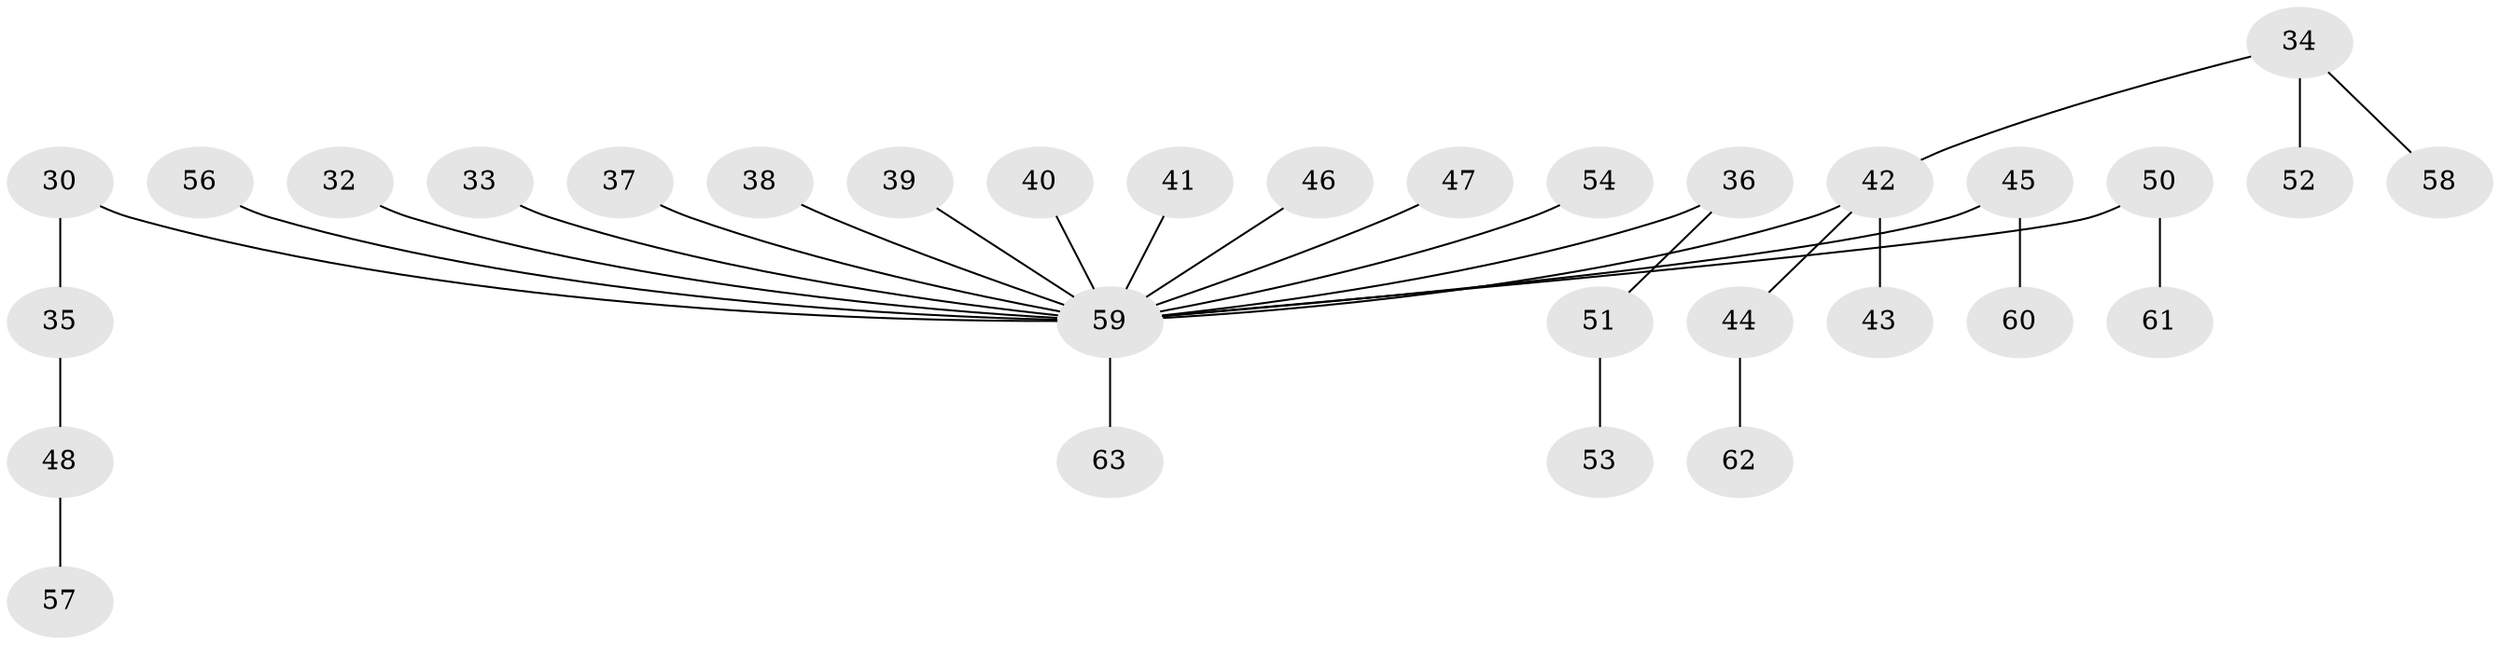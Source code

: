 // original degree distribution, {7: 0.015873015873015872, 6: 0.047619047619047616, 3: 0.06349206349206349, 2: 0.30158730158730157, 5: 0.015873015873015872, 1: 0.5079365079365079, 4: 0.047619047619047616}
// Generated by graph-tools (version 1.1) at 2025/53/03/09/25 04:53:42]
// undirected, 31 vertices, 30 edges
graph export_dot {
graph [start="1"]
  node [color=gray90,style=filled];
  30;
  32;
  33;
  34 [super="+29"];
  35;
  36;
  37;
  38;
  39;
  40;
  41 [super="+27"];
  42 [super="+18"];
  43;
  44;
  45;
  46;
  47;
  48;
  50 [super="+49"];
  51;
  52;
  53;
  54;
  56;
  57;
  58;
  59 [super="+11+55+15+17+20+23+24+25+26+28+31"];
  60;
  61;
  62;
  63;
  30 -- 35;
  30 -- 59;
  32 -- 59;
  33 -- 59;
  34 -- 42;
  34 -- 52;
  34 -- 58;
  35 -- 48;
  36 -- 51;
  36 -- 59;
  37 -- 59;
  38 -- 59;
  39 -- 59;
  40 -- 59;
  41 -- 59;
  42 -- 43;
  42 -- 44;
  42 -- 59;
  44 -- 62;
  45 -- 60;
  45 -- 59;
  46 -- 59;
  47 -- 59;
  48 -- 57;
  50 -- 59;
  50 -- 61;
  51 -- 53;
  54 -- 59;
  56 -- 59;
  59 -- 63;
}
